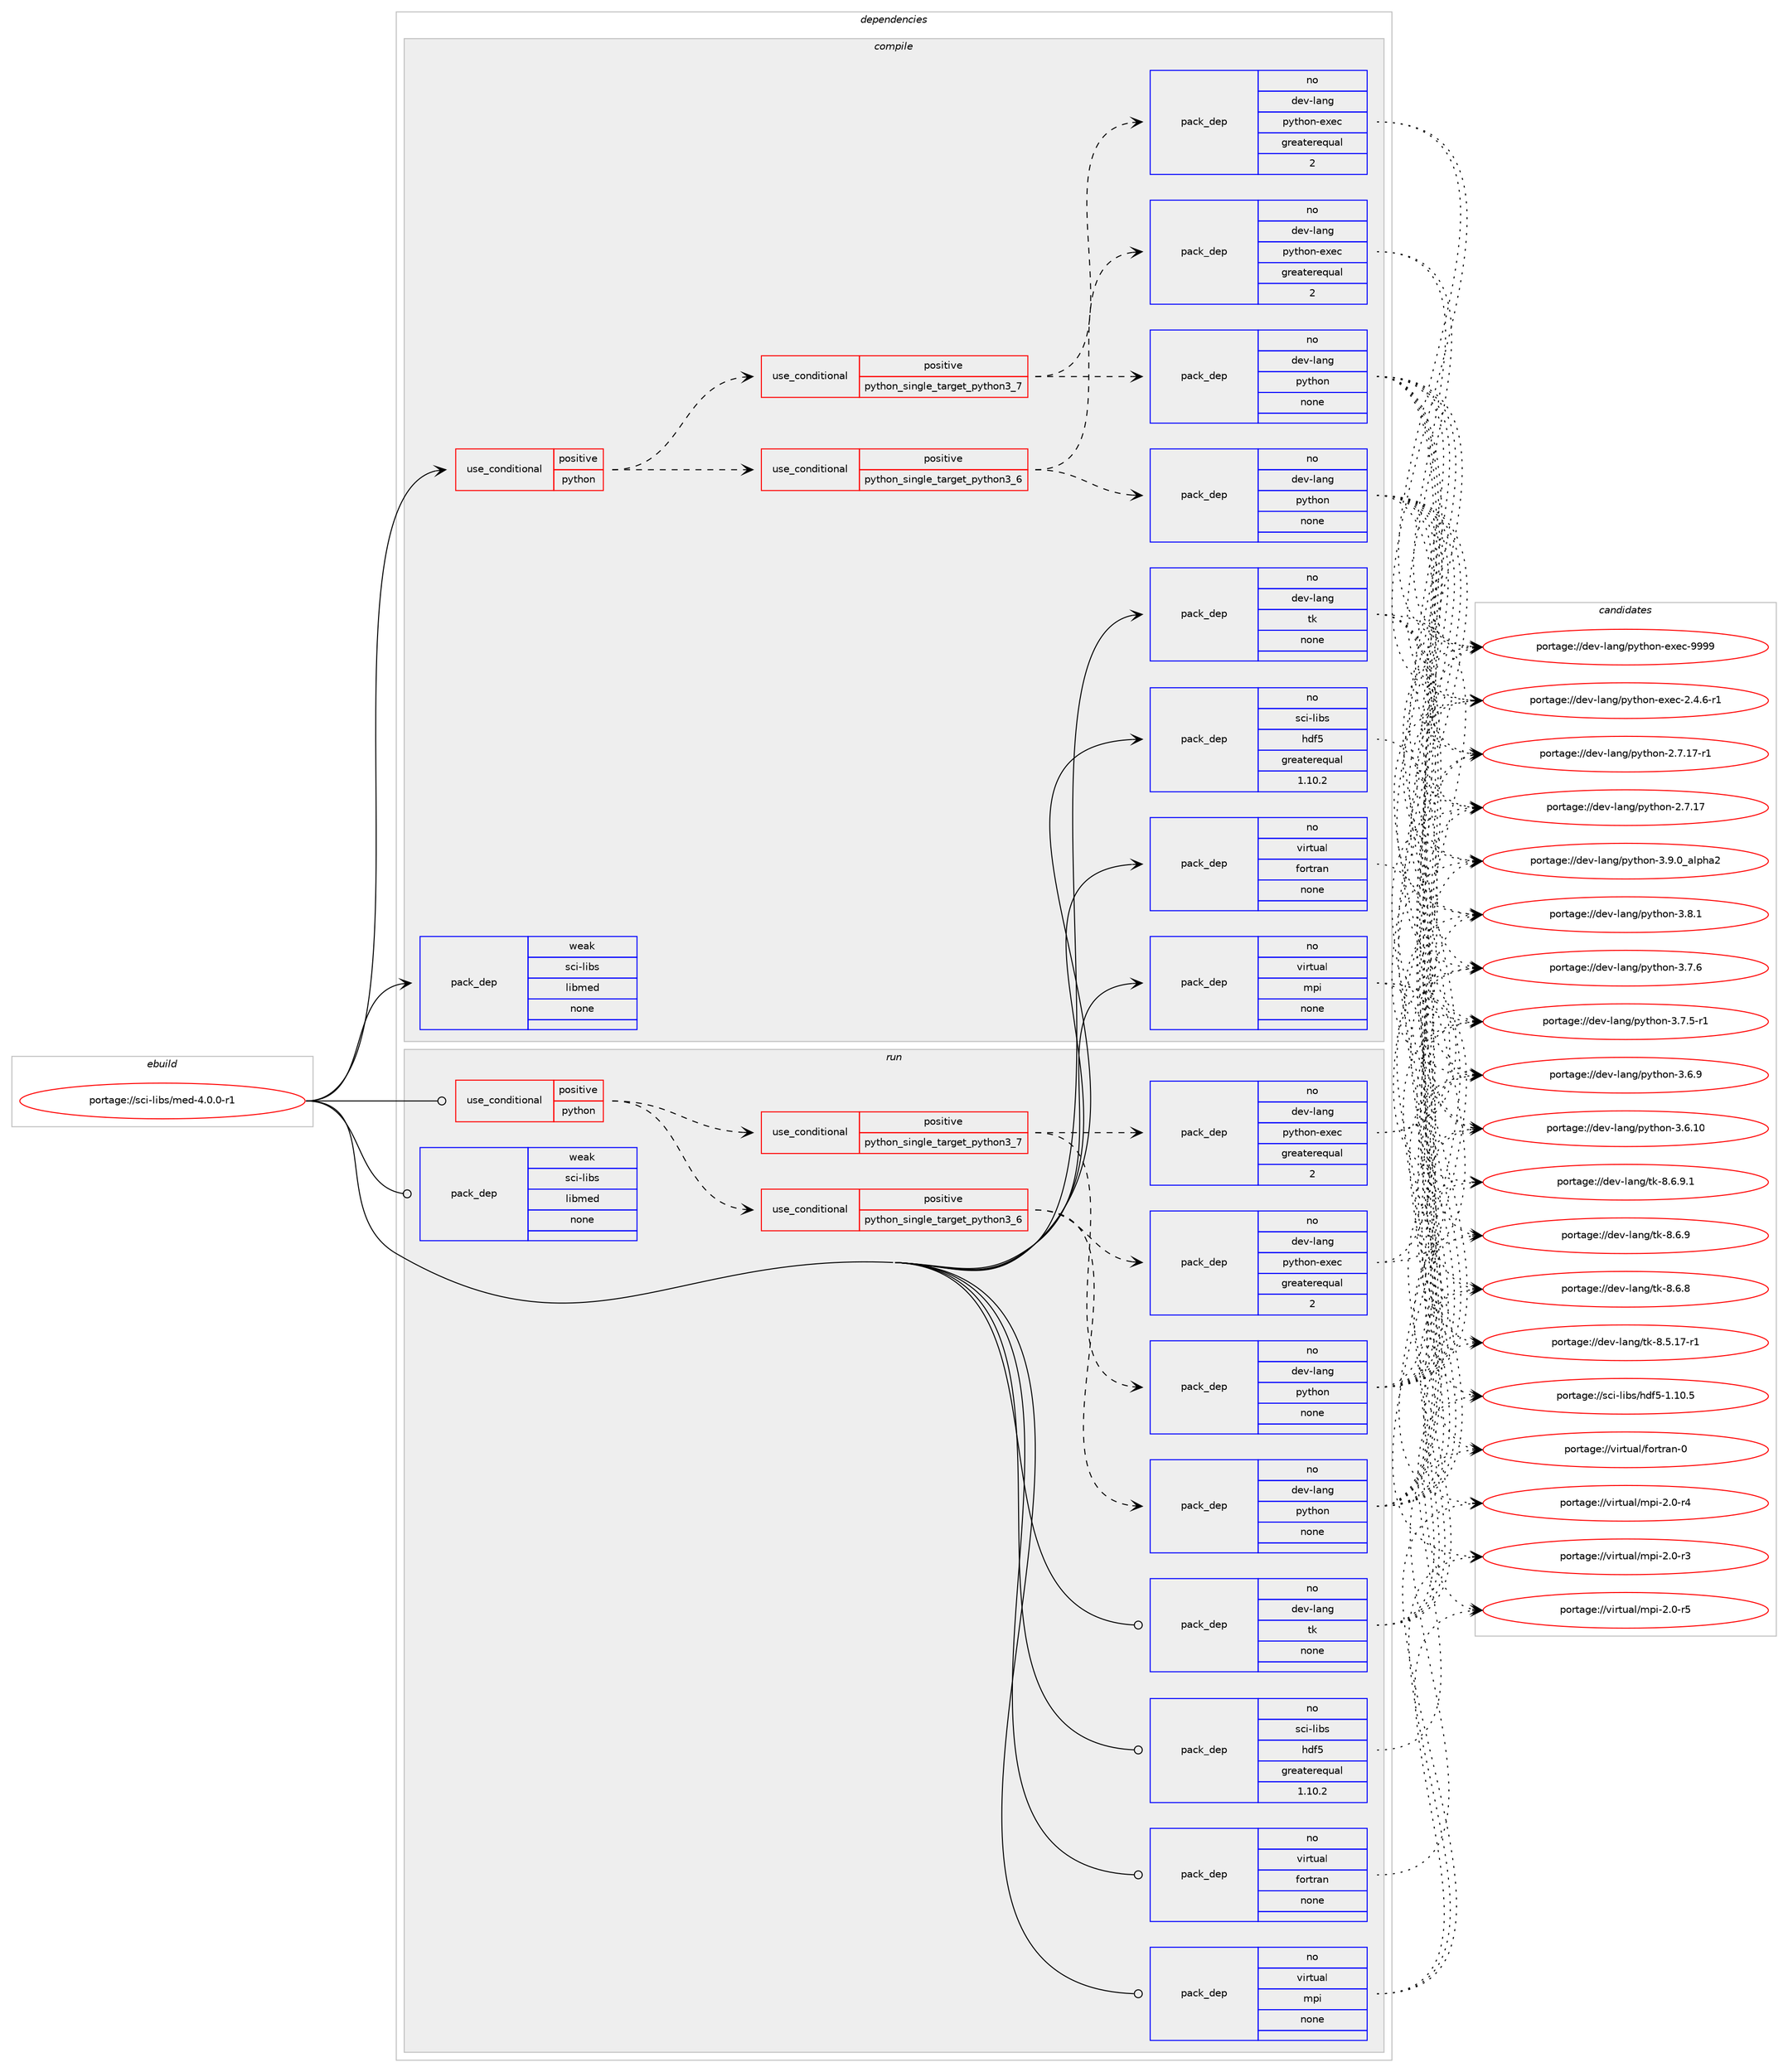 digraph prolog {

# *************
# Graph options
# *************

newrank=true;
concentrate=true;
compound=true;
graph [rankdir=LR,fontname=Helvetica,fontsize=10,ranksep=1.5];#, ranksep=2.5, nodesep=0.2];
edge  [arrowhead=vee];
node  [fontname=Helvetica,fontsize=10];

# **********
# The ebuild
# **********

subgraph cluster_leftcol {
color=gray;
rank=same;
label=<<i>ebuild</i>>;
id [label="portage://sci-libs/med-4.0.0-r1", color=red, width=4, href="../sci-libs/med-4.0.0-r1.svg"];
}

# ****************
# The dependencies
# ****************

subgraph cluster_midcol {
color=gray;
label=<<i>dependencies</i>>;
subgraph cluster_compile {
fillcolor="#eeeeee";
style=filled;
label=<<i>compile</i>>;
subgraph cond17865 {
dependency89742 [label=<<TABLE BORDER="0" CELLBORDER="1" CELLSPACING="0" CELLPADDING="4"><TR><TD ROWSPAN="3" CELLPADDING="10">use_conditional</TD></TR><TR><TD>positive</TD></TR><TR><TD>python</TD></TR></TABLE>>, shape=none, color=red];
subgraph cond17866 {
dependency89743 [label=<<TABLE BORDER="0" CELLBORDER="1" CELLSPACING="0" CELLPADDING="4"><TR><TD ROWSPAN="3" CELLPADDING="10">use_conditional</TD></TR><TR><TD>positive</TD></TR><TR><TD>python_single_target_python3_6</TD></TR></TABLE>>, shape=none, color=red];
subgraph pack70366 {
dependency89744 [label=<<TABLE BORDER="0" CELLBORDER="1" CELLSPACING="0" CELLPADDING="4" WIDTH="220"><TR><TD ROWSPAN="6" CELLPADDING="30">pack_dep</TD></TR><TR><TD WIDTH="110">no</TD></TR><TR><TD>dev-lang</TD></TR><TR><TD>python</TD></TR><TR><TD>none</TD></TR><TR><TD></TD></TR></TABLE>>, shape=none, color=blue];
}
dependency89743:e -> dependency89744:w [weight=20,style="dashed",arrowhead="vee"];
subgraph pack70367 {
dependency89745 [label=<<TABLE BORDER="0" CELLBORDER="1" CELLSPACING="0" CELLPADDING="4" WIDTH="220"><TR><TD ROWSPAN="6" CELLPADDING="30">pack_dep</TD></TR><TR><TD WIDTH="110">no</TD></TR><TR><TD>dev-lang</TD></TR><TR><TD>python-exec</TD></TR><TR><TD>greaterequal</TD></TR><TR><TD>2</TD></TR></TABLE>>, shape=none, color=blue];
}
dependency89743:e -> dependency89745:w [weight=20,style="dashed",arrowhead="vee"];
}
dependency89742:e -> dependency89743:w [weight=20,style="dashed",arrowhead="vee"];
subgraph cond17867 {
dependency89746 [label=<<TABLE BORDER="0" CELLBORDER="1" CELLSPACING="0" CELLPADDING="4"><TR><TD ROWSPAN="3" CELLPADDING="10">use_conditional</TD></TR><TR><TD>positive</TD></TR><TR><TD>python_single_target_python3_7</TD></TR></TABLE>>, shape=none, color=red];
subgraph pack70368 {
dependency89747 [label=<<TABLE BORDER="0" CELLBORDER="1" CELLSPACING="0" CELLPADDING="4" WIDTH="220"><TR><TD ROWSPAN="6" CELLPADDING="30">pack_dep</TD></TR><TR><TD WIDTH="110">no</TD></TR><TR><TD>dev-lang</TD></TR><TR><TD>python</TD></TR><TR><TD>none</TD></TR><TR><TD></TD></TR></TABLE>>, shape=none, color=blue];
}
dependency89746:e -> dependency89747:w [weight=20,style="dashed",arrowhead="vee"];
subgraph pack70369 {
dependency89748 [label=<<TABLE BORDER="0" CELLBORDER="1" CELLSPACING="0" CELLPADDING="4" WIDTH="220"><TR><TD ROWSPAN="6" CELLPADDING="30">pack_dep</TD></TR><TR><TD WIDTH="110">no</TD></TR><TR><TD>dev-lang</TD></TR><TR><TD>python-exec</TD></TR><TR><TD>greaterequal</TD></TR><TR><TD>2</TD></TR></TABLE>>, shape=none, color=blue];
}
dependency89746:e -> dependency89748:w [weight=20,style="dashed",arrowhead="vee"];
}
dependency89742:e -> dependency89746:w [weight=20,style="dashed",arrowhead="vee"];
}
id:e -> dependency89742:w [weight=20,style="solid",arrowhead="vee"];
subgraph pack70370 {
dependency89749 [label=<<TABLE BORDER="0" CELLBORDER="1" CELLSPACING="0" CELLPADDING="4" WIDTH="220"><TR><TD ROWSPAN="6" CELLPADDING="30">pack_dep</TD></TR><TR><TD WIDTH="110">no</TD></TR><TR><TD>dev-lang</TD></TR><TR><TD>tk</TD></TR><TR><TD>none</TD></TR><TR><TD></TD></TR></TABLE>>, shape=none, color=blue];
}
id:e -> dependency89749:w [weight=20,style="solid",arrowhead="vee"];
subgraph pack70371 {
dependency89750 [label=<<TABLE BORDER="0" CELLBORDER="1" CELLSPACING="0" CELLPADDING="4" WIDTH="220"><TR><TD ROWSPAN="6" CELLPADDING="30">pack_dep</TD></TR><TR><TD WIDTH="110">no</TD></TR><TR><TD>sci-libs</TD></TR><TR><TD>hdf5</TD></TR><TR><TD>greaterequal</TD></TR><TR><TD>1.10.2</TD></TR></TABLE>>, shape=none, color=blue];
}
id:e -> dependency89750:w [weight=20,style="solid",arrowhead="vee"];
subgraph pack70372 {
dependency89751 [label=<<TABLE BORDER="0" CELLBORDER="1" CELLSPACING="0" CELLPADDING="4" WIDTH="220"><TR><TD ROWSPAN="6" CELLPADDING="30">pack_dep</TD></TR><TR><TD WIDTH="110">no</TD></TR><TR><TD>virtual</TD></TR><TR><TD>fortran</TD></TR><TR><TD>none</TD></TR><TR><TD></TD></TR></TABLE>>, shape=none, color=blue];
}
id:e -> dependency89751:w [weight=20,style="solid",arrowhead="vee"];
subgraph pack70373 {
dependency89752 [label=<<TABLE BORDER="0" CELLBORDER="1" CELLSPACING="0" CELLPADDING="4" WIDTH="220"><TR><TD ROWSPAN="6" CELLPADDING="30">pack_dep</TD></TR><TR><TD WIDTH="110">no</TD></TR><TR><TD>virtual</TD></TR><TR><TD>mpi</TD></TR><TR><TD>none</TD></TR><TR><TD></TD></TR></TABLE>>, shape=none, color=blue];
}
id:e -> dependency89752:w [weight=20,style="solid",arrowhead="vee"];
subgraph pack70374 {
dependency89753 [label=<<TABLE BORDER="0" CELLBORDER="1" CELLSPACING="0" CELLPADDING="4" WIDTH="220"><TR><TD ROWSPAN="6" CELLPADDING="30">pack_dep</TD></TR><TR><TD WIDTH="110">weak</TD></TR><TR><TD>sci-libs</TD></TR><TR><TD>libmed</TD></TR><TR><TD>none</TD></TR><TR><TD></TD></TR></TABLE>>, shape=none, color=blue];
}
id:e -> dependency89753:w [weight=20,style="solid",arrowhead="vee"];
}
subgraph cluster_compileandrun {
fillcolor="#eeeeee";
style=filled;
label=<<i>compile and run</i>>;
}
subgraph cluster_run {
fillcolor="#eeeeee";
style=filled;
label=<<i>run</i>>;
subgraph cond17868 {
dependency89754 [label=<<TABLE BORDER="0" CELLBORDER="1" CELLSPACING="0" CELLPADDING="4"><TR><TD ROWSPAN="3" CELLPADDING="10">use_conditional</TD></TR><TR><TD>positive</TD></TR><TR><TD>python</TD></TR></TABLE>>, shape=none, color=red];
subgraph cond17869 {
dependency89755 [label=<<TABLE BORDER="0" CELLBORDER="1" CELLSPACING="0" CELLPADDING="4"><TR><TD ROWSPAN="3" CELLPADDING="10">use_conditional</TD></TR><TR><TD>positive</TD></TR><TR><TD>python_single_target_python3_6</TD></TR></TABLE>>, shape=none, color=red];
subgraph pack70375 {
dependency89756 [label=<<TABLE BORDER="0" CELLBORDER="1" CELLSPACING="0" CELLPADDING="4" WIDTH="220"><TR><TD ROWSPAN="6" CELLPADDING="30">pack_dep</TD></TR><TR><TD WIDTH="110">no</TD></TR><TR><TD>dev-lang</TD></TR><TR><TD>python</TD></TR><TR><TD>none</TD></TR><TR><TD></TD></TR></TABLE>>, shape=none, color=blue];
}
dependency89755:e -> dependency89756:w [weight=20,style="dashed",arrowhead="vee"];
subgraph pack70376 {
dependency89757 [label=<<TABLE BORDER="0" CELLBORDER="1" CELLSPACING="0" CELLPADDING="4" WIDTH="220"><TR><TD ROWSPAN="6" CELLPADDING="30">pack_dep</TD></TR><TR><TD WIDTH="110">no</TD></TR><TR><TD>dev-lang</TD></TR><TR><TD>python-exec</TD></TR><TR><TD>greaterequal</TD></TR><TR><TD>2</TD></TR></TABLE>>, shape=none, color=blue];
}
dependency89755:e -> dependency89757:w [weight=20,style="dashed",arrowhead="vee"];
}
dependency89754:e -> dependency89755:w [weight=20,style="dashed",arrowhead="vee"];
subgraph cond17870 {
dependency89758 [label=<<TABLE BORDER="0" CELLBORDER="1" CELLSPACING="0" CELLPADDING="4"><TR><TD ROWSPAN="3" CELLPADDING="10">use_conditional</TD></TR><TR><TD>positive</TD></TR><TR><TD>python_single_target_python3_7</TD></TR></TABLE>>, shape=none, color=red];
subgraph pack70377 {
dependency89759 [label=<<TABLE BORDER="0" CELLBORDER="1" CELLSPACING="0" CELLPADDING="4" WIDTH="220"><TR><TD ROWSPAN="6" CELLPADDING="30">pack_dep</TD></TR><TR><TD WIDTH="110">no</TD></TR><TR><TD>dev-lang</TD></TR><TR><TD>python</TD></TR><TR><TD>none</TD></TR><TR><TD></TD></TR></TABLE>>, shape=none, color=blue];
}
dependency89758:e -> dependency89759:w [weight=20,style="dashed",arrowhead="vee"];
subgraph pack70378 {
dependency89760 [label=<<TABLE BORDER="0" CELLBORDER="1" CELLSPACING="0" CELLPADDING="4" WIDTH="220"><TR><TD ROWSPAN="6" CELLPADDING="30">pack_dep</TD></TR><TR><TD WIDTH="110">no</TD></TR><TR><TD>dev-lang</TD></TR><TR><TD>python-exec</TD></TR><TR><TD>greaterequal</TD></TR><TR><TD>2</TD></TR></TABLE>>, shape=none, color=blue];
}
dependency89758:e -> dependency89760:w [weight=20,style="dashed",arrowhead="vee"];
}
dependency89754:e -> dependency89758:w [weight=20,style="dashed",arrowhead="vee"];
}
id:e -> dependency89754:w [weight=20,style="solid",arrowhead="odot"];
subgraph pack70379 {
dependency89761 [label=<<TABLE BORDER="0" CELLBORDER="1" CELLSPACING="0" CELLPADDING="4" WIDTH="220"><TR><TD ROWSPAN="6" CELLPADDING="30">pack_dep</TD></TR><TR><TD WIDTH="110">no</TD></TR><TR><TD>dev-lang</TD></TR><TR><TD>tk</TD></TR><TR><TD>none</TD></TR><TR><TD></TD></TR></TABLE>>, shape=none, color=blue];
}
id:e -> dependency89761:w [weight=20,style="solid",arrowhead="odot"];
subgraph pack70380 {
dependency89762 [label=<<TABLE BORDER="0" CELLBORDER="1" CELLSPACING="0" CELLPADDING="4" WIDTH="220"><TR><TD ROWSPAN="6" CELLPADDING="30">pack_dep</TD></TR><TR><TD WIDTH="110">no</TD></TR><TR><TD>sci-libs</TD></TR><TR><TD>hdf5</TD></TR><TR><TD>greaterequal</TD></TR><TR><TD>1.10.2</TD></TR></TABLE>>, shape=none, color=blue];
}
id:e -> dependency89762:w [weight=20,style="solid",arrowhead="odot"];
subgraph pack70381 {
dependency89763 [label=<<TABLE BORDER="0" CELLBORDER="1" CELLSPACING="0" CELLPADDING="4" WIDTH="220"><TR><TD ROWSPAN="6" CELLPADDING="30">pack_dep</TD></TR><TR><TD WIDTH="110">no</TD></TR><TR><TD>virtual</TD></TR><TR><TD>fortran</TD></TR><TR><TD>none</TD></TR><TR><TD></TD></TR></TABLE>>, shape=none, color=blue];
}
id:e -> dependency89763:w [weight=20,style="solid",arrowhead="odot"];
subgraph pack70382 {
dependency89764 [label=<<TABLE BORDER="0" CELLBORDER="1" CELLSPACING="0" CELLPADDING="4" WIDTH="220"><TR><TD ROWSPAN="6" CELLPADDING="30">pack_dep</TD></TR><TR><TD WIDTH="110">no</TD></TR><TR><TD>virtual</TD></TR><TR><TD>mpi</TD></TR><TR><TD>none</TD></TR><TR><TD></TD></TR></TABLE>>, shape=none, color=blue];
}
id:e -> dependency89764:w [weight=20,style="solid",arrowhead="odot"];
subgraph pack70383 {
dependency89765 [label=<<TABLE BORDER="0" CELLBORDER="1" CELLSPACING="0" CELLPADDING="4" WIDTH="220"><TR><TD ROWSPAN="6" CELLPADDING="30">pack_dep</TD></TR><TR><TD WIDTH="110">weak</TD></TR><TR><TD>sci-libs</TD></TR><TR><TD>libmed</TD></TR><TR><TD>none</TD></TR><TR><TD></TD></TR></TABLE>>, shape=none, color=blue];
}
id:e -> dependency89765:w [weight=20,style="solid",arrowhead="odot"];
}
}

# **************
# The candidates
# **************

subgraph cluster_choices {
rank=same;
color=gray;
label=<<i>candidates</i>>;

subgraph choice70366 {
color=black;
nodesep=1;
choice10010111845108971101034711212111610411111045514657464895971081121049750 [label="portage://dev-lang/python-3.9.0_alpha2", color=red, width=4,href="../dev-lang/python-3.9.0_alpha2.svg"];
choice100101118451089711010347112121116104111110455146564649 [label="portage://dev-lang/python-3.8.1", color=red, width=4,href="../dev-lang/python-3.8.1.svg"];
choice100101118451089711010347112121116104111110455146554654 [label="portage://dev-lang/python-3.7.6", color=red, width=4,href="../dev-lang/python-3.7.6.svg"];
choice1001011184510897110103471121211161041111104551465546534511449 [label="portage://dev-lang/python-3.7.5-r1", color=red, width=4,href="../dev-lang/python-3.7.5-r1.svg"];
choice100101118451089711010347112121116104111110455146544657 [label="portage://dev-lang/python-3.6.9", color=red, width=4,href="../dev-lang/python-3.6.9.svg"];
choice10010111845108971101034711212111610411111045514654464948 [label="portage://dev-lang/python-3.6.10", color=red, width=4,href="../dev-lang/python-3.6.10.svg"];
choice100101118451089711010347112121116104111110455046554649554511449 [label="portage://dev-lang/python-2.7.17-r1", color=red, width=4,href="../dev-lang/python-2.7.17-r1.svg"];
choice10010111845108971101034711212111610411111045504655464955 [label="portage://dev-lang/python-2.7.17", color=red, width=4,href="../dev-lang/python-2.7.17.svg"];
dependency89744:e -> choice10010111845108971101034711212111610411111045514657464895971081121049750:w [style=dotted,weight="100"];
dependency89744:e -> choice100101118451089711010347112121116104111110455146564649:w [style=dotted,weight="100"];
dependency89744:e -> choice100101118451089711010347112121116104111110455146554654:w [style=dotted,weight="100"];
dependency89744:e -> choice1001011184510897110103471121211161041111104551465546534511449:w [style=dotted,weight="100"];
dependency89744:e -> choice100101118451089711010347112121116104111110455146544657:w [style=dotted,weight="100"];
dependency89744:e -> choice10010111845108971101034711212111610411111045514654464948:w [style=dotted,weight="100"];
dependency89744:e -> choice100101118451089711010347112121116104111110455046554649554511449:w [style=dotted,weight="100"];
dependency89744:e -> choice10010111845108971101034711212111610411111045504655464955:w [style=dotted,weight="100"];
}
subgraph choice70367 {
color=black;
nodesep=1;
choice10010111845108971101034711212111610411111045101120101994557575757 [label="portage://dev-lang/python-exec-9999", color=red, width=4,href="../dev-lang/python-exec-9999.svg"];
choice10010111845108971101034711212111610411111045101120101994550465246544511449 [label="portage://dev-lang/python-exec-2.4.6-r1", color=red, width=4,href="../dev-lang/python-exec-2.4.6-r1.svg"];
dependency89745:e -> choice10010111845108971101034711212111610411111045101120101994557575757:w [style=dotted,weight="100"];
dependency89745:e -> choice10010111845108971101034711212111610411111045101120101994550465246544511449:w [style=dotted,weight="100"];
}
subgraph choice70368 {
color=black;
nodesep=1;
choice10010111845108971101034711212111610411111045514657464895971081121049750 [label="portage://dev-lang/python-3.9.0_alpha2", color=red, width=4,href="../dev-lang/python-3.9.0_alpha2.svg"];
choice100101118451089711010347112121116104111110455146564649 [label="portage://dev-lang/python-3.8.1", color=red, width=4,href="../dev-lang/python-3.8.1.svg"];
choice100101118451089711010347112121116104111110455146554654 [label="portage://dev-lang/python-3.7.6", color=red, width=4,href="../dev-lang/python-3.7.6.svg"];
choice1001011184510897110103471121211161041111104551465546534511449 [label="portage://dev-lang/python-3.7.5-r1", color=red, width=4,href="../dev-lang/python-3.7.5-r1.svg"];
choice100101118451089711010347112121116104111110455146544657 [label="portage://dev-lang/python-3.6.9", color=red, width=4,href="../dev-lang/python-3.6.9.svg"];
choice10010111845108971101034711212111610411111045514654464948 [label="portage://dev-lang/python-3.6.10", color=red, width=4,href="../dev-lang/python-3.6.10.svg"];
choice100101118451089711010347112121116104111110455046554649554511449 [label="portage://dev-lang/python-2.7.17-r1", color=red, width=4,href="../dev-lang/python-2.7.17-r1.svg"];
choice10010111845108971101034711212111610411111045504655464955 [label="portage://dev-lang/python-2.7.17", color=red, width=4,href="../dev-lang/python-2.7.17.svg"];
dependency89747:e -> choice10010111845108971101034711212111610411111045514657464895971081121049750:w [style=dotted,weight="100"];
dependency89747:e -> choice100101118451089711010347112121116104111110455146564649:w [style=dotted,weight="100"];
dependency89747:e -> choice100101118451089711010347112121116104111110455146554654:w [style=dotted,weight="100"];
dependency89747:e -> choice1001011184510897110103471121211161041111104551465546534511449:w [style=dotted,weight="100"];
dependency89747:e -> choice100101118451089711010347112121116104111110455146544657:w [style=dotted,weight="100"];
dependency89747:e -> choice10010111845108971101034711212111610411111045514654464948:w [style=dotted,weight="100"];
dependency89747:e -> choice100101118451089711010347112121116104111110455046554649554511449:w [style=dotted,weight="100"];
dependency89747:e -> choice10010111845108971101034711212111610411111045504655464955:w [style=dotted,weight="100"];
}
subgraph choice70369 {
color=black;
nodesep=1;
choice10010111845108971101034711212111610411111045101120101994557575757 [label="portage://dev-lang/python-exec-9999", color=red, width=4,href="../dev-lang/python-exec-9999.svg"];
choice10010111845108971101034711212111610411111045101120101994550465246544511449 [label="portage://dev-lang/python-exec-2.4.6-r1", color=red, width=4,href="../dev-lang/python-exec-2.4.6-r1.svg"];
dependency89748:e -> choice10010111845108971101034711212111610411111045101120101994557575757:w [style=dotted,weight="100"];
dependency89748:e -> choice10010111845108971101034711212111610411111045101120101994550465246544511449:w [style=dotted,weight="100"];
}
subgraph choice70370 {
color=black;
nodesep=1;
choice1001011184510897110103471161074556465446574649 [label="portage://dev-lang/tk-8.6.9.1", color=red, width=4,href="../dev-lang/tk-8.6.9.1.svg"];
choice100101118451089711010347116107455646544657 [label="portage://dev-lang/tk-8.6.9", color=red, width=4,href="../dev-lang/tk-8.6.9.svg"];
choice100101118451089711010347116107455646544656 [label="portage://dev-lang/tk-8.6.8", color=red, width=4,href="../dev-lang/tk-8.6.8.svg"];
choice100101118451089711010347116107455646534649554511449 [label="portage://dev-lang/tk-8.5.17-r1", color=red, width=4,href="../dev-lang/tk-8.5.17-r1.svg"];
dependency89749:e -> choice1001011184510897110103471161074556465446574649:w [style=dotted,weight="100"];
dependency89749:e -> choice100101118451089711010347116107455646544657:w [style=dotted,weight="100"];
dependency89749:e -> choice100101118451089711010347116107455646544656:w [style=dotted,weight="100"];
dependency89749:e -> choice100101118451089711010347116107455646534649554511449:w [style=dotted,weight="100"];
}
subgraph choice70371 {
color=black;
nodesep=1;
choice115991054510810598115471041001025345494649484653 [label="portage://sci-libs/hdf5-1.10.5", color=red, width=4,href="../sci-libs/hdf5-1.10.5.svg"];
dependency89750:e -> choice115991054510810598115471041001025345494649484653:w [style=dotted,weight="100"];
}
subgraph choice70372 {
color=black;
nodesep=1;
choice1181051141161179710847102111114116114971104548 [label="portage://virtual/fortran-0", color=red, width=4,href="../virtual/fortran-0.svg"];
dependency89751:e -> choice1181051141161179710847102111114116114971104548:w [style=dotted,weight="100"];
}
subgraph choice70373 {
color=black;
nodesep=1;
choice1181051141161179710847109112105455046484511453 [label="portage://virtual/mpi-2.0-r5", color=red, width=4,href="../virtual/mpi-2.0-r5.svg"];
choice1181051141161179710847109112105455046484511452 [label="portage://virtual/mpi-2.0-r4", color=red, width=4,href="../virtual/mpi-2.0-r4.svg"];
choice1181051141161179710847109112105455046484511451 [label="portage://virtual/mpi-2.0-r3", color=red, width=4,href="../virtual/mpi-2.0-r3.svg"];
dependency89752:e -> choice1181051141161179710847109112105455046484511453:w [style=dotted,weight="100"];
dependency89752:e -> choice1181051141161179710847109112105455046484511452:w [style=dotted,weight="100"];
dependency89752:e -> choice1181051141161179710847109112105455046484511451:w [style=dotted,weight="100"];
}
subgraph choice70374 {
color=black;
nodesep=1;
}
subgraph choice70375 {
color=black;
nodesep=1;
choice10010111845108971101034711212111610411111045514657464895971081121049750 [label="portage://dev-lang/python-3.9.0_alpha2", color=red, width=4,href="../dev-lang/python-3.9.0_alpha2.svg"];
choice100101118451089711010347112121116104111110455146564649 [label="portage://dev-lang/python-3.8.1", color=red, width=4,href="../dev-lang/python-3.8.1.svg"];
choice100101118451089711010347112121116104111110455146554654 [label="portage://dev-lang/python-3.7.6", color=red, width=4,href="../dev-lang/python-3.7.6.svg"];
choice1001011184510897110103471121211161041111104551465546534511449 [label="portage://dev-lang/python-3.7.5-r1", color=red, width=4,href="../dev-lang/python-3.7.5-r1.svg"];
choice100101118451089711010347112121116104111110455146544657 [label="portage://dev-lang/python-3.6.9", color=red, width=4,href="../dev-lang/python-3.6.9.svg"];
choice10010111845108971101034711212111610411111045514654464948 [label="portage://dev-lang/python-3.6.10", color=red, width=4,href="../dev-lang/python-3.6.10.svg"];
choice100101118451089711010347112121116104111110455046554649554511449 [label="portage://dev-lang/python-2.7.17-r1", color=red, width=4,href="../dev-lang/python-2.7.17-r1.svg"];
choice10010111845108971101034711212111610411111045504655464955 [label="portage://dev-lang/python-2.7.17", color=red, width=4,href="../dev-lang/python-2.7.17.svg"];
dependency89756:e -> choice10010111845108971101034711212111610411111045514657464895971081121049750:w [style=dotted,weight="100"];
dependency89756:e -> choice100101118451089711010347112121116104111110455146564649:w [style=dotted,weight="100"];
dependency89756:e -> choice100101118451089711010347112121116104111110455146554654:w [style=dotted,weight="100"];
dependency89756:e -> choice1001011184510897110103471121211161041111104551465546534511449:w [style=dotted,weight="100"];
dependency89756:e -> choice100101118451089711010347112121116104111110455146544657:w [style=dotted,weight="100"];
dependency89756:e -> choice10010111845108971101034711212111610411111045514654464948:w [style=dotted,weight="100"];
dependency89756:e -> choice100101118451089711010347112121116104111110455046554649554511449:w [style=dotted,weight="100"];
dependency89756:e -> choice10010111845108971101034711212111610411111045504655464955:w [style=dotted,weight="100"];
}
subgraph choice70376 {
color=black;
nodesep=1;
choice10010111845108971101034711212111610411111045101120101994557575757 [label="portage://dev-lang/python-exec-9999", color=red, width=4,href="../dev-lang/python-exec-9999.svg"];
choice10010111845108971101034711212111610411111045101120101994550465246544511449 [label="portage://dev-lang/python-exec-2.4.6-r1", color=red, width=4,href="../dev-lang/python-exec-2.4.6-r1.svg"];
dependency89757:e -> choice10010111845108971101034711212111610411111045101120101994557575757:w [style=dotted,weight="100"];
dependency89757:e -> choice10010111845108971101034711212111610411111045101120101994550465246544511449:w [style=dotted,weight="100"];
}
subgraph choice70377 {
color=black;
nodesep=1;
choice10010111845108971101034711212111610411111045514657464895971081121049750 [label="portage://dev-lang/python-3.9.0_alpha2", color=red, width=4,href="../dev-lang/python-3.9.0_alpha2.svg"];
choice100101118451089711010347112121116104111110455146564649 [label="portage://dev-lang/python-3.8.1", color=red, width=4,href="../dev-lang/python-3.8.1.svg"];
choice100101118451089711010347112121116104111110455146554654 [label="portage://dev-lang/python-3.7.6", color=red, width=4,href="../dev-lang/python-3.7.6.svg"];
choice1001011184510897110103471121211161041111104551465546534511449 [label="portage://dev-lang/python-3.7.5-r1", color=red, width=4,href="../dev-lang/python-3.7.5-r1.svg"];
choice100101118451089711010347112121116104111110455146544657 [label="portage://dev-lang/python-3.6.9", color=red, width=4,href="../dev-lang/python-3.6.9.svg"];
choice10010111845108971101034711212111610411111045514654464948 [label="portage://dev-lang/python-3.6.10", color=red, width=4,href="../dev-lang/python-3.6.10.svg"];
choice100101118451089711010347112121116104111110455046554649554511449 [label="portage://dev-lang/python-2.7.17-r1", color=red, width=4,href="../dev-lang/python-2.7.17-r1.svg"];
choice10010111845108971101034711212111610411111045504655464955 [label="portage://dev-lang/python-2.7.17", color=red, width=4,href="../dev-lang/python-2.7.17.svg"];
dependency89759:e -> choice10010111845108971101034711212111610411111045514657464895971081121049750:w [style=dotted,weight="100"];
dependency89759:e -> choice100101118451089711010347112121116104111110455146564649:w [style=dotted,weight="100"];
dependency89759:e -> choice100101118451089711010347112121116104111110455146554654:w [style=dotted,weight="100"];
dependency89759:e -> choice1001011184510897110103471121211161041111104551465546534511449:w [style=dotted,weight="100"];
dependency89759:e -> choice100101118451089711010347112121116104111110455146544657:w [style=dotted,weight="100"];
dependency89759:e -> choice10010111845108971101034711212111610411111045514654464948:w [style=dotted,weight="100"];
dependency89759:e -> choice100101118451089711010347112121116104111110455046554649554511449:w [style=dotted,weight="100"];
dependency89759:e -> choice10010111845108971101034711212111610411111045504655464955:w [style=dotted,weight="100"];
}
subgraph choice70378 {
color=black;
nodesep=1;
choice10010111845108971101034711212111610411111045101120101994557575757 [label="portage://dev-lang/python-exec-9999", color=red, width=4,href="../dev-lang/python-exec-9999.svg"];
choice10010111845108971101034711212111610411111045101120101994550465246544511449 [label="portage://dev-lang/python-exec-2.4.6-r1", color=red, width=4,href="../dev-lang/python-exec-2.4.6-r1.svg"];
dependency89760:e -> choice10010111845108971101034711212111610411111045101120101994557575757:w [style=dotted,weight="100"];
dependency89760:e -> choice10010111845108971101034711212111610411111045101120101994550465246544511449:w [style=dotted,weight="100"];
}
subgraph choice70379 {
color=black;
nodesep=1;
choice1001011184510897110103471161074556465446574649 [label="portage://dev-lang/tk-8.6.9.1", color=red, width=4,href="../dev-lang/tk-8.6.9.1.svg"];
choice100101118451089711010347116107455646544657 [label="portage://dev-lang/tk-8.6.9", color=red, width=4,href="../dev-lang/tk-8.6.9.svg"];
choice100101118451089711010347116107455646544656 [label="portage://dev-lang/tk-8.6.8", color=red, width=4,href="../dev-lang/tk-8.6.8.svg"];
choice100101118451089711010347116107455646534649554511449 [label="portage://dev-lang/tk-8.5.17-r1", color=red, width=4,href="../dev-lang/tk-8.5.17-r1.svg"];
dependency89761:e -> choice1001011184510897110103471161074556465446574649:w [style=dotted,weight="100"];
dependency89761:e -> choice100101118451089711010347116107455646544657:w [style=dotted,weight="100"];
dependency89761:e -> choice100101118451089711010347116107455646544656:w [style=dotted,weight="100"];
dependency89761:e -> choice100101118451089711010347116107455646534649554511449:w [style=dotted,weight="100"];
}
subgraph choice70380 {
color=black;
nodesep=1;
choice115991054510810598115471041001025345494649484653 [label="portage://sci-libs/hdf5-1.10.5", color=red, width=4,href="../sci-libs/hdf5-1.10.5.svg"];
dependency89762:e -> choice115991054510810598115471041001025345494649484653:w [style=dotted,weight="100"];
}
subgraph choice70381 {
color=black;
nodesep=1;
choice1181051141161179710847102111114116114971104548 [label="portage://virtual/fortran-0", color=red, width=4,href="../virtual/fortran-0.svg"];
dependency89763:e -> choice1181051141161179710847102111114116114971104548:w [style=dotted,weight="100"];
}
subgraph choice70382 {
color=black;
nodesep=1;
choice1181051141161179710847109112105455046484511453 [label="portage://virtual/mpi-2.0-r5", color=red, width=4,href="../virtual/mpi-2.0-r5.svg"];
choice1181051141161179710847109112105455046484511452 [label="portage://virtual/mpi-2.0-r4", color=red, width=4,href="../virtual/mpi-2.0-r4.svg"];
choice1181051141161179710847109112105455046484511451 [label="portage://virtual/mpi-2.0-r3", color=red, width=4,href="../virtual/mpi-2.0-r3.svg"];
dependency89764:e -> choice1181051141161179710847109112105455046484511453:w [style=dotted,weight="100"];
dependency89764:e -> choice1181051141161179710847109112105455046484511452:w [style=dotted,weight="100"];
dependency89764:e -> choice1181051141161179710847109112105455046484511451:w [style=dotted,weight="100"];
}
subgraph choice70383 {
color=black;
nodesep=1;
}
}

}
